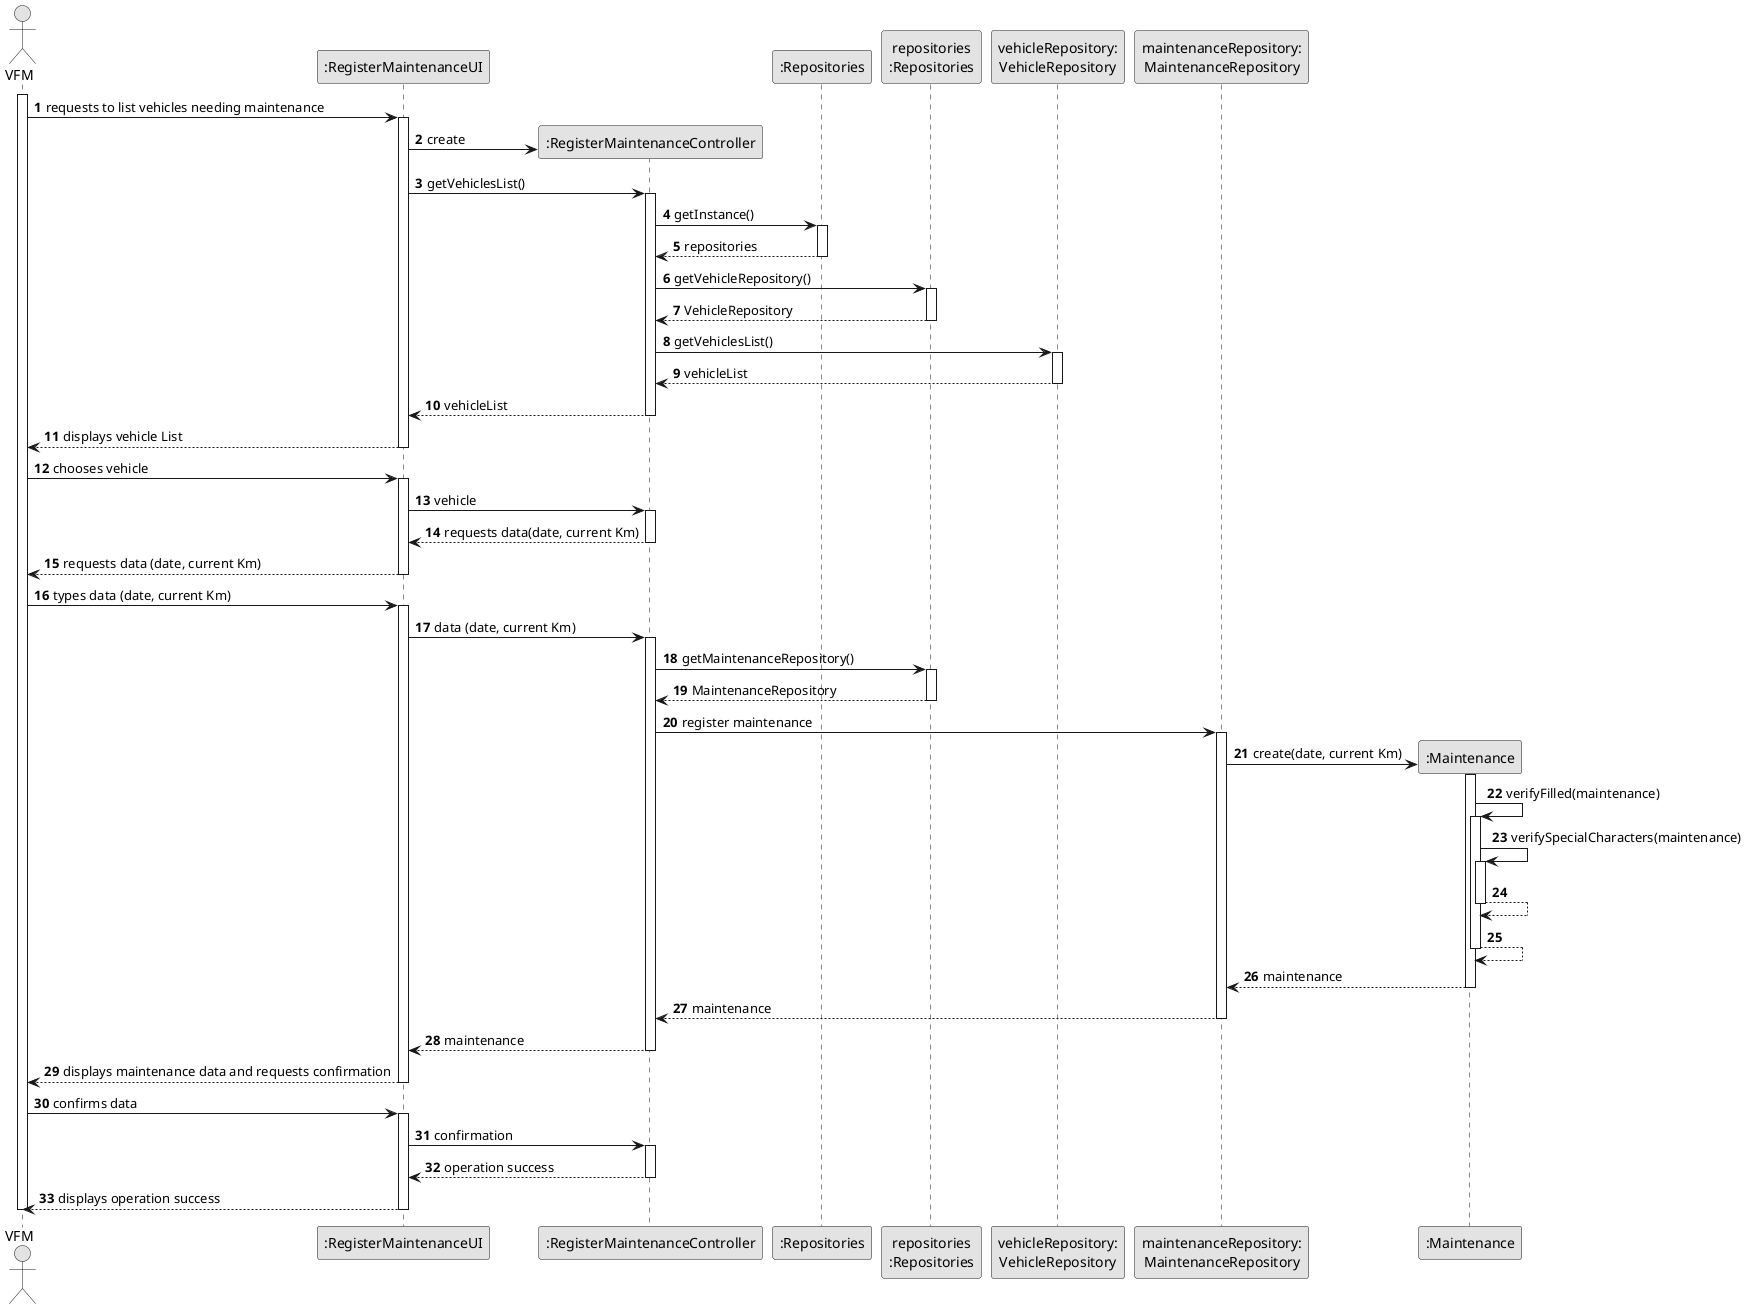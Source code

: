 @startuml
@startuml
skinparam monochrome true
skinparam packageStyle rectangle
skinparam shadowing false

autonumber

'hide footbox
actor "VFM" as VFM
participant ":RegisterMaintenanceUI" as UI
participant ":RegisterMaintenanceController" as CTRL
participant ":Repositories" as RepositorySingleton
participant "repositories\n:Repositories" as PLAT
participant "vehicleRepository:\nVehicleRepository" as VehicleRepository
participant "maintenanceRepository:\nMaintenanceRepository" as MaintenanceRepository
participant ":Maintenance" as Maintenance

activate VFM

    VFM -> UI : requests to list vehicles needing maintenance
    activate UI

        UI -> CTRL** : create

        UI -> CTRL : getVehiclesList()
        activate CTRL

            CTRL -> RepositorySingleton : getInstance()
            activate RepositorySingleton

                RepositorySingleton --> CTRL: repositories
            deactivate RepositorySingleton

            CTRL -> PLAT : getVehicleRepository()
            activate PLAT

                PLAT --> CTRL: VehicleRepository
            deactivate PLAT

            CTRL -> VehicleRepository : getVehiclesList()
            activate VehicleRepository

                VehicleRepository --> CTRL : vehicleList
            deactivate VehicleRepository

            CTRL --> UI : vehicleList
            deactivate CTRL

            UI --> VFM : displays vehicle List
            deactivate UI

            VFM -> UI : chooses vehicle
            activate UI

            UI -> CTRL : vehicle
            activate CTRL

            CTRL --> UI : requests data(date, current Km)
            deactivate CTRL

            UI --> VFM : requests data (date, current Km)
            deactivate

            VFM -> UI : types data (date, current Km)
            activate UI

            UI -> CTRL : data (date, current Km)
            activate CTRL

            CTRL -> PLAT : getMaintenanceRepository()
            activate PLAT

            PLAT --> CTRL : MaintenanceRepository
            deactivate

            CTRL -> MaintenanceRepository : register maintenance
            activate MaintenanceRepository

            MaintenanceRepository -> Maintenance** : create(date, current Km)
            activate Maintenance

                Maintenance -> Maintenance : verifyFilled(maintenance)
                activate Maintenance
                Maintenance -> Maintenance : verifySpecialCharacters(maintenance)
                activate Maintenance
                Maintenance --> Maintenance
                deactivate Maintenance
                Maintenance --> Maintenance
                deactivate Maintenance
                Maintenance --> MaintenanceRepository : maintenance
               deactivate
               MaintenanceRepository --> CTRL : maintenance
               deactivate
               CTRL --> UI : maintenance
               deactivate
               UI --> VFM : displays maintenance data and requests confirmation
               deactivate
               VFM -> UI : confirms data
               activate UI

               UI -> CTRL : confirmation
               activate CTRL

               CTRL --> UI : operation success
               deactivate
               UI --> VFM : displays operation success
               deactivate

               deactivate VFM


@enduml